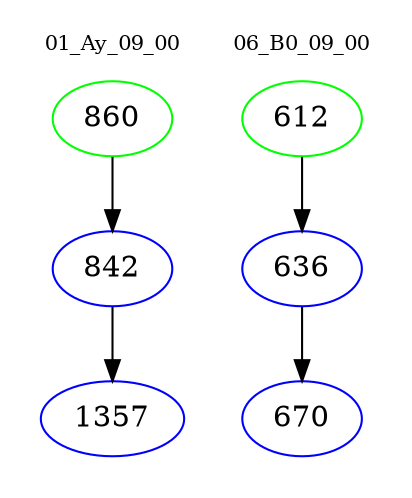 digraph{
subgraph cluster_0 {
color = white
label = "01_Ay_09_00";
fontsize=10;
T0_860 [label="860", color="green"]
T0_860 -> T0_842 [color="black"]
T0_842 [label="842", color="blue"]
T0_842 -> T0_1357 [color="black"]
T0_1357 [label="1357", color="blue"]
}
subgraph cluster_1 {
color = white
label = "06_B0_09_00";
fontsize=10;
T1_612 [label="612", color="green"]
T1_612 -> T1_636 [color="black"]
T1_636 [label="636", color="blue"]
T1_636 -> T1_670 [color="black"]
T1_670 [label="670", color="blue"]
}
}
